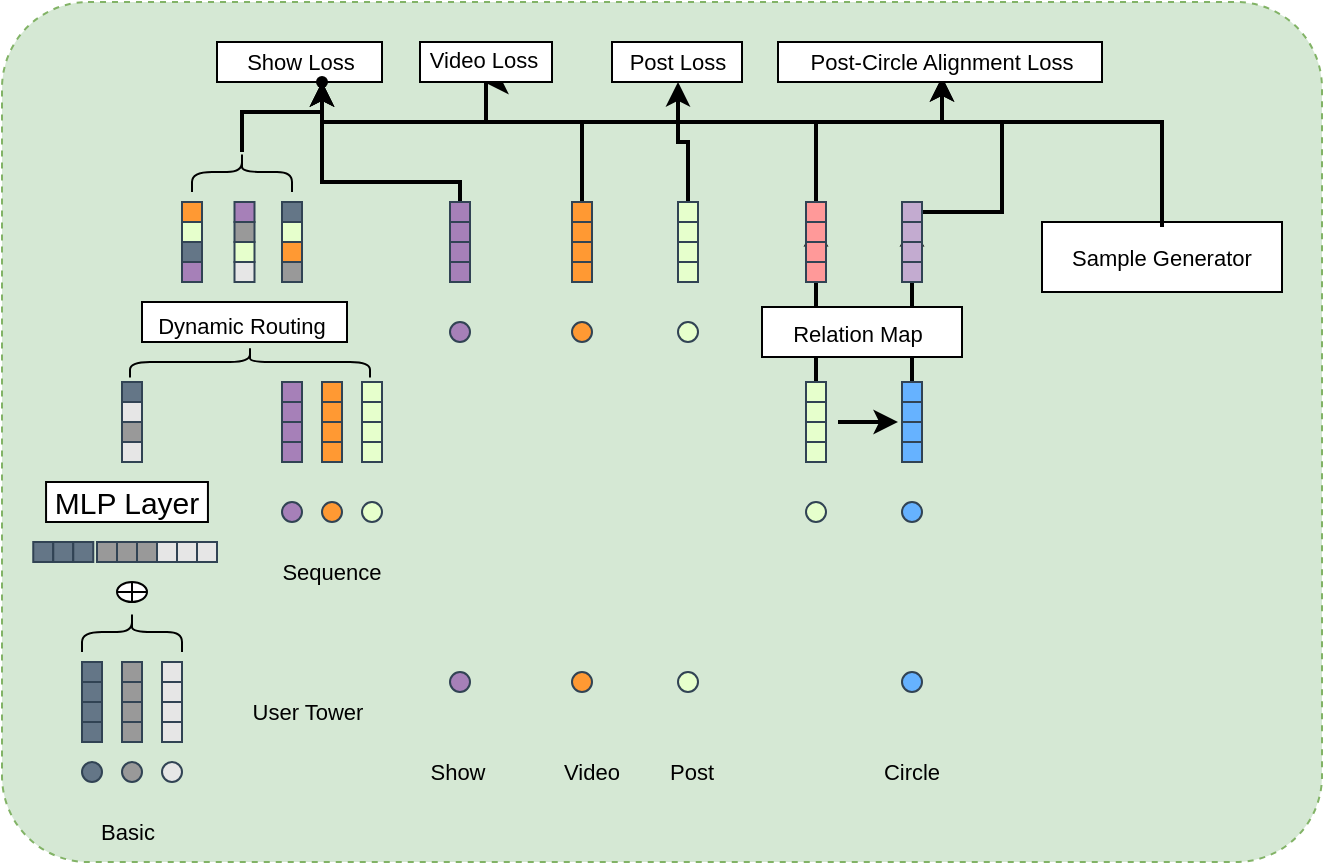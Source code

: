 <mxfile version="16.2.1" type="github">
  <diagram id="RZ9pA3qlwdbwVLFjEw_k" name="Page-1">
    <mxGraphModel dx="1295" dy="674" grid="1" gridSize="10" guides="1" tooltips="1" connect="1" arrows="1" fold="1" page="1" pageScale="1" pageWidth="827" pageHeight="1169" math="0" shadow="0">
      <root>
        <mxCell id="0" />
        <mxCell id="1" parent="0" />
        <mxCell id="PCAq63UFogYoL67APsC8-2" value="" style="rounded=1;whiteSpace=wrap;html=1;dashed=1;fontSize=8;fillColor=#D5E8D4;strokeColor=#82b366;arcSize=10;" vertex="1" parent="1">
          <mxGeometry x="240" y="220" width="660" height="430" as="geometry" />
        </mxCell>
        <mxCell id="PCAq63UFogYoL67APsC8-3" value="" style="rounded=0;whiteSpace=wrap;html=1;fontSize=11;" vertex="1" parent="1">
          <mxGeometry x="760" y="330" width="120" height="35" as="geometry" />
        </mxCell>
        <mxCell id="PCAq63UFogYoL67APsC8-4" value="" style="edgeStyle=orthogonalEdgeStyle;rounded=0;orthogonalLoop=1;jettySize=auto;html=1;fontSize=11;strokeWidth=2;" edge="1" parent="1" source="PCAq63UFogYoL67APsC8-5" target="PCAq63UFogYoL67APsC8-94">
          <mxGeometry relative="1" as="geometry">
            <Array as="points">
              <mxPoint x="820" y="280" />
              <mxPoint x="400" y="280" />
            </Array>
          </mxGeometry>
        </mxCell>
        <mxCell id="PCAq63UFogYoL67APsC8-5" value="Sample Generator" style="text;html=1;align=center;verticalAlign=middle;whiteSpace=wrap;rounded=0;fontSize=11;" vertex="1" parent="1">
          <mxGeometry x="760" y="332.5" width="120" height="30" as="geometry" />
        </mxCell>
        <mxCell id="PCAq63UFogYoL67APsC8-6" value="" style="ellipse;whiteSpace=wrap;html=1;aspect=fixed;fontSize=6;fillColor=#647687;fontColor=#ffffff;strokeColor=#314354;direction=west;" vertex="1" parent="1">
          <mxGeometry x="280" y="600" width="10" height="10" as="geometry" />
        </mxCell>
        <mxCell id="PCAq63UFogYoL67APsC8-7" value="" style="ellipse;whiteSpace=wrap;html=1;aspect=fixed;fontSize=6;fillColor=#999999;fontColor=#ffffff;strokeColor=#314354;direction=west;" vertex="1" parent="1">
          <mxGeometry x="300" y="600" width="10" height="10" as="geometry" />
        </mxCell>
        <mxCell id="PCAq63UFogYoL67APsC8-8" value="" style="ellipse;whiteSpace=wrap;html=1;aspect=fixed;fontSize=6;fillColor=#E6E6E6;fontColor=#ffffff;strokeColor=#314354;direction=west;" vertex="1" parent="1">
          <mxGeometry x="320" y="600" width="10" height="10" as="geometry" />
        </mxCell>
        <mxCell id="PCAq63UFogYoL67APsC8-9" value="" style="rounded=0;whiteSpace=wrap;html=1;fillColor=#647687;fontColor=#ffffff;strokeColor=#314354;" vertex="1" parent="1">
          <mxGeometry x="280" y="580" width="10" height="10" as="geometry" />
        </mxCell>
        <mxCell id="PCAq63UFogYoL67APsC8-10" value="" style="rounded=0;whiteSpace=wrap;html=1;fillColor=#647687;fontColor=#ffffff;strokeColor=#314354;" vertex="1" parent="1">
          <mxGeometry x="280" y="550" width="10" height="10" as="geometry" />
        </mxCell>
        <mxCell id="PCAq63UFogYoL67APsC8-11" value="" style="rounded=0;whiteSpace=wrap;html=1;fillColor=#647687;fontColor=#ffffff;strokeColor=#314354;" vertex="1" parent="1">
          <mxGeometry x="280" y="560" width="10" height="10" as="geometry" />
        </mxCell>
        <mxCell id="PCAq63UFogYoL67APsC8-12" value="" style="rounded=0;whiteSpace=wrap;html=1;fillColor=#647687;fontColor=#ffffff;strokeColor=#314354;" vertex="1" parent="1">
          <mxGeometry x="280" y="570" width="10" height="10" as="geometry" />
        </mxCell>
        <mxCell id="PCAq63UFogYoL67APsC8-13" value="" style="rounded=0;whiteSpace=wrap;html=1;fillColor=#999999;fontColor=#ffffff;strokeColor=#314354;" vertex="1" parent="1">
          <mxGeometry x="300" y="580" width="10" height="10" as="geometry" />
        </mxCell>
        <mxCell id="PCAq63UFogYoL67APsC8-14" value="" style="rounded=0;whiteSpace=wrap;html=1;fillColor=#999999;fontColor=#ffffff;strokeColor=#314354;" vertex="1" parent="1">
          <mxGeometry x="300" y="570" width="10" height="10" as="geometry" />
        </mxCell>
        <mxCell id="PCAq63UFogYoL67APsC8-15" value="" style="rounded=0;whiteSpace=wrap;html=1;fillColor=#999999;fontColor=#ffffff;strokeColor=#314354;" vertex="1" parent="1">
          <mxGeometry x="300" y="550" width="10" height="10" as="geometry" />
        </mxCell>
        <mxCell id="PCAq63UFogYoL67APsC8-16" value="" style="rounded=0;whiteSpace=wrap;html=1;fillColor=#999999;fontColor=#ffffff;strokeColor=#314354;" vertex="1" parent="1">
          <mxGeometry x="300" y="560" width="10" height="10" as="geometry" />
        </mxCell>
        <mxCell id="PCAq63UFogYoL67APsC8-17" value="" style="rounded=0;whiteSpace=wrap;html=1;fillColor=#E6E6E6;fontColor=#ffffff;strokeColor=#314354;" vertex="1" parent="1">
          <mxGeometry x="320" y="550" width="10" height="10" as="geometry" />
        </mxCell>
        <mxCell id="PCAq63UFogYoL67APsC8-18" value="" style="rounded=0;whiteSpace=wrap;html=1;fillColor=#E6E6E6;fontColor=#ffffff;strokeColor=#314354;" vertex="1" parent="1">
          <mxGeometry x="320" y="580" width="10" height="10" as="geometry" />
        </mxCell>
        <mxCell id="PCAq63UFogYoL67APsC8-19" value="" style="rounded=0;whiteSpace=wrap;html=1;fillColor=#E6E6E6;fontColor=#ffffff;strokeColor=#314354;" vertex="1" parent="1">
          <mxGeometry x="320" y="570" width="10" height="10" as="geometry" />
        </mxCell>
        <mxCell id="PCAq63UFogYoL67APsC8-20" value="" style="rounded=0;whiteSpace=wrap;html=1;fillColor=#E6E6E6;fontColor=#ffffff;strokeColor=#314354;" vertex="1" parent="1">
          <mxGeometry x="320" y="560" width="10" height="10" as="geometry" />
        </mxCell>
        <mxCell id="PCAq63UFogYoL67APsC8-21" value="" style="shape=curlyBracket;whiteSpace=wrap;html=1;rounded=1;flipH=1;fillColor=#E6E6E6;gradientColor=#ffffff;rotation=-90;" vertex="1" parent="1">
          <mxGeometry x="295" y="510" width="20" height="50" as="geometry" />
        </mxCell>
        <mxCell id="PCAq63UFogYoL67APsC8-22" value="" style="shape=orEllipse;perimeter=ellipsePerimeter;whiteSpace=wrap;html=1;backgroundOutline=1;fontSize=15;" vertex="1" parent="1">
          <mxGeometry x="297.5" y="510" width="15" height="10" as="geometry" />
        </mxCell>
        <mxCell id="PCAq63UFogYoL67APsC8-23" value="" style="rounded=0;whiteSpace=wrap;html=1;fillColor=#647687;fontColor=#ffffff;strokeColor=#314354;" vertex="1" parent="1">
          <mxGeometry x="255.63" y="490" width="10" height="10" as="geometry" />
        </mxCell>
        <mxCell id="PCAq63UFogYoL67APsC8-24" value="" style="rounded=0;whiteSpace=wrap;html=1;fillColor=#999999;fontColor=#ffffff;strokeColor=#314354;" vertex="1" parent="1">
          <mxGeometry x="287.5" y="490" width="10" height="10" as="geometry" />
        </mxCell>
        <mxCell id="PCAq63UFogYoL67APsC8-25" value="" style="rounded=0;whiteSpace=wrap;html=1;fillColor=#999999;fontColor=#ffffff;strokeColor=#314354;" vertex="1" parent="1">
          <mxGeometry x="297.5" y="490" width="10" height="10" as="geometry" />
        </mxCell>
        <mxCell id="PCAq63UFogYoL67APsC8-26" value="" style="rounded=0;whiteSpace=wrap;html=1;fillColor=#E6E6E6;fontColor=#ffffff;strokeColor=#314354;" vertex="1" parent="1">
          <mxGeometry x="317.5" y="490" width="10" height="10" as="geometry" />
        </mxCell>
        <mxCell id="PCAq63UFogYoL67APsC8-27" value="" style="rounded=0;whiteSpace=wrap;html=1;fillColor=#E6E6E6;fontColor=#ffffff;strokeColor=#314354;" vertex="1" parent="1">
          <mxGeometry x="327.5" y="490" width="10" height="10" as="geometry" />
        </mxCell>
        <mxCell id="PCAq63UFogYoL67APsC8-28" value="" style="rounded=0;whiteSpace=wrap;html=1;fillColor=#E6E6E6;fontColor=#ffffff;strokeColor=#314354;" vertex="1" parent="1">
          <mxGeometry x="337.5" y="490" width="10" height="10" as="geometry" />
        </mxCell>
        <mxCell id="PCAq63UFogYoL67APsC8-29" value="" style="rounded=0;whiteSpace=wrap;html=1;fillColor=#E6E6E6;fontColor=#ffffff;strokeColor=#314354;" vertex="1" parent="1">
          <mxGeometry x="300" y="420" width="10" height="10" as="geometry" />
        </mxCell>
        <mxCell id="PCAq63UFogYoL67APsC8-30" value="" style="rounded=0;whiteSpace=wrap;html=1;fillColor=#647687;fontColor=#ffffff;strokeColor=#314354;" vertex="1" parent="1">
          <mxGeometry x="265.63" y="490" width="10" height="10" as="geometry" />
        </mxCell>
        <mxCell id="PCAq63UFogYoL67APsC8-31" value="" style="rounded=0;whiteSpace=wrap;html=1;fillColor=#647687;fontColor=#ffffff;strokeColor=#314354;" vertex="1" parent="1">
          <mxGeometry x="275.63" y="490" width="10" height="10" as="geometry" />
        </mxCell>
        <mxCell id="PCAq63UFogYoL67APsC8-32" value="" style="rounded=0;whiteSpace=wrap;html=1;fillColor=#999999;fontColor=#ffffff;strokeColor=#314354;" vertex="1" parent="1">
          <mxGeometry x="307.5" y="490" width="10" height="10" as="geometry" />
        </mxCell>
        <mxCell id="PCAq63UFogYoL67APsC8-33" value="MLP Layer" style="rounded=0;whiteSpace=wrap;html=1;fontSize=15;" vertex="1" parent="1">
          <mxGeometry x="262.03" y="460" width="80.94" height="20" as="geometry" />
        </mxCell>
        <mxCell id="PCAq63UFogYoL67APsC8-34" value="" style="rounded=0;whiteSpace=wrap;html=1;fillColor=#647687;fontColor=#ffffff;strokeColor=#314354;" vertex="1" parent="1">
          <mxGeometry x="300" y="410" width="10" height="10" as="geometry" />
        </mxCell>
        <mxCell id="PCAq63UFogYoL67APsC8-35" value="" style="rounded=0;whiteSpace=wrap;html=1;fillColor=#999999;fontColor=#ffffff;strokeColor=#314354;" vertex="1" parent="1">
          <mxGeometry x="300" y="430" width="10" height="10" as="geometry" />
        </mxCell>
        <mxCell id="PCAq63UFogYoL67APsC8-36" value="" style="rounded=0;whiteSpace=wrap;html=1;fillColor=#E6E6E6;fontColor=#ffffff;strokeColor=#314354;" vertex="1" parent="1">
          <mxGeometry x="300" y="440" width="10" height="10" as="geometry" />
        </mxCell>
        <mxCell id="PCAq63UFogYoL67APsC8-37" value="" style="ellipse;whiteSpace=wrap;html=1;aspect=fixed;fontSize=6;fillColor=#A680B8;fontColor=#ffffff;strokeColor=#314354;direction=west;" vertex="1" parent="1">
          <mxGeometry x="380" y="470" width="10" height="10" as="geometry" />
        </mxCell>
        <mxCell id="PCAq63UFogYoL67APsC8-38" value="" style="ellipse;whiteSpace=wrap;html=1;aspect=fixed;fontSize=6;fillColor=#FF9933;fontColor=#ffffff;strokeColor=#314354;direction=west;" vertex="1" parent="1">
          <mxGeometry x="400" y="470" width="10" height="10" as="geometry" />
        </mxCell>
        <mxCell id="PCAq63UFogYoL67APsC8-39" value="" style="ellipse;whiteSpace=wrap;html=1;aspect=fixed;fontSize=6;fillColor=#E6FFCC;fontColor=#ffffff;strokeColor=#314354;direction=west;" vertex="1" parent="1">
          <mxGeometry x="420" y="470" width="10" height="10" as="geometry" />
        </mxCell>
        <mxCell id="PCAq63UFogYoL67APsC8-40" value="" style="rounded=0;whiteSpace=wrap;html=1;fillColor=#A680B8;fontColor=#ffffff;strokeColor=#314354;" vertex="1" parent="1">
          <mxGeometry x="380" y="440" width="10" height="10" as="geometry" />
        </mxCell>
        <mxCell id="PCAq63UFogYoL67APsC8-41" value="" style="rounded=0;whiteSpace=wrap;html=1;fillColor=#A680B8;fontColor=#ffffff;strokeColor=#314354;" vertex="1" parent="1">
          <mxGeometry x="380" y="430" width="10" height="10" as="geometry" />
        </mxCell>
        <mxCell id="PCAq63UFogYoL67APsC8-42" value="" style="rounded=0;whiteSpace=wrap;html=1;fillColor=#A680B8;fontColor=#ffffff;strokeColor=#314354;" vertex="1" parent="1">
          <mxGeometry x="380" y="420" width="10" height="10" as="geometry" />
        </mxCell>
        <mxCell id="PCAq63UFogYoL67APsC8-43" value="" style="rounded=0;whiteSpace=wrap;html=1;fillColor=#FF9933;fontColor=#ffffff;strokeColor=#314354;" vertex="1" parent="1">
          <mxGeometry x="400" y="440" width="10" height="10" as="geometry" />
        </mxCell>
        <mxCell id="PCAq63UFogYoL67APsC8-44" value="" style="rounded=0;whiteSpace=wrap;html=1;fillColor=#FF9933;fontColor=#ffffff;strokeColor=#314354;" vertex="1" parent="1">
          <mxGeometry x="400" y="430" width="10" height="10" as="geometry" />
        </mxCell>
        <mxCell id="PCAq63UFogYoL67APsC8-45" value="" style="rounded=0;whiteSpace=wrap;html=1;fillColor=#FF9933;fontColor=#ffffff;strokeColor=#314354;" vertex="1" parent="1">
          <mxGeometry x="400" y="410" width="10" height="10" as="geometry" />
        </mxCell>
        <mxCell id="PCAq63UFogYoL67APsC8-46" value="" style="rounded=0;whiteSpace=wrap;html=1;fillColor=#E6FFCC;fontColor=#ffffff;strokeColor=#314354;" vertex="1" parent="1">
          <mxGeometry x="420" y="440" width="10" height="10" as="geometry" />
        </mxCell>
        <mxCell id="PCAq63UFogYoL67APsC8-47" value="" style="rounded=0;whiteSpace=wrap;html=1;fillColor=#E6FFCC;fontColor=#ffffff;strokeColor=#314354;" vertex="1" parent="1">
          <mxGeometry x="420" y="430" width="10" height="10" as="geometry" />
        </mxCell>
        <mxCell id="PCAq63UFogYoL67APsC8-48" value="" style="rounded=0;whiteSpace=wrap;html=1;fillColor=#E6FFCC;fontColor=#ffffff;strokeColor=#314354;" vertex="1" parent="1">
          <mxGeometry x="420" y="410" width="10" height="10" as="geometry" />
        </mxCell>
        <mxCell id="PCAq63UFogYoL67APsC8-49" value="" style="rounded=0;whiteSpace=wrap;html=1;fillColor=#E6FFCC;fontColor=#ffffff;strokeColor=#314354;" vertex="1" parent="1">
          <mxGeometry x="420" y="420" width="10" height="10" as="geometry" />
        </mxCell>
        <mxCell id="PCAq63UFogYoL67APsC8-50" value="" style="rounded=0;whiteSpace=wrap;html=1;fillColor=#A680B8;fontColor=#ffffff;strokeColor=#314354;" vertex="1" parent="1">
          <mxGeometry x="380" y="410" width="10" height="10" as="geometry" />
        </mxCell>
        <mxCell id="PCAq63UFogYoL67APsC8-51" value="" style="rounded=0;whiteSpace=wrap;html=1;fillColor=#FF9933;fontColor=#ffffff;strokeColor=#314354;" vertex="1" parent="1">
          <mxGeometry x="400" y="420" width="10" height="10" as="geometry" />
        </mxCell>
        <mxCell id="PCAq63UFogYoL67APsC8-52" value="" style="rounded=0;whiteSpace=wrap;html=1;fontSize=11;" vertex="1" parent="1">
          <mxGeometry x="310" y="370" width="102.5" height="20" as="geometry" />
        </mxCell>
        <mxCell id="PCAq63UFogYoL67APsC8-53" value="&lt;font style=&quot;font-size: 11px&quot;&gt;Dynamic Routing&lt;/font&gt;" style="text;html=1;strokeColor=none;fillColor=none;align=center;verticalAlign=middle;whiteSpace=wrap;rounded=0;fontSize=15;" vertex="1" parent="1">
          <mxGeometry x="310" y="365" width="100" height="30" as="geometry" />
        </mxCell>
        <mxCell id="PCAq63UFogYoL67APsC8-54" value="Basic" style="text;html=1;strokeColor=none;fillColor=none;align=center;verticalAlign=middle;whiteSpace=wrap;rounded=0;fontSize=11;" vertex="1" parent="1">
          <mxGeometry x="272.5" y="620" width="60" height="30" as="geometry" />
        </mxCell>
        <mxCell id="PCAq63UFogYoL67APsC8-55" value="Sequence" style="text;html=1;strokeColor=none;fillColor=none;align=center;verticalAlign=middle;whiteSpace=wrap;rounded=0;fontSize=11;" vertex="1" parent="1">
          <mxGeometry x="375" y="490" width="60" height="30" as="geometry" />
        </mxCell>
        <mxCell id="PCAq63UFogYoL67APsC8-56" value="" style="rounded=0;whiteSpace=wrap;html=1;fillColor=#E6FFCC;fontColor=#ffffff;strokeColor=#314354;" vertex="1" parent="1">
          <mxGeometry x="330" y="330" width="10" height="10" as="geometry" />
        </mxCell>
        <mxCell id="PCAq63UFogYoL67APsC8-57" value="" style="rounded=0;whiteSpace=wrap;html=1;fillColor=#647687;fontColor=#ffffff;strokeColor=#314354;" vertex="1" parent="1">
          <mxGeometry x="330" y="340" width="10" height="10" as="geometry" />
        </mxCell>
        <mxCell id="PCAq63UFogYoL67APsC8-58" value="" style="rounded=0;whiteSpace=wrap;html=1;fillColor=#A680B8;fontColor=#ffffff;strokeColor=#314354;" vertex="1" parent="1">
          <mxGeometry x="330" y="350" width="10" height="10" as="geometry" />
        </mxCell>
        <mxCell id="PCAq63UFogYoL67APsC8-59" value="" style="rounded=0;whiteSpace=wrap;html=1;fillColor=#FF9933;fontColor=#ffffff;strokeColor=#314354;" vertex="1" parent="1">
          <mxGeometry x="330" y="320" width="10" height="10" as="geometry" />
        </mxCell>
        <mxCell id="PCAq63UFogYoL67APsC8-60" value="" style="rounded=0;whiteSpace=wrap;html=1;fillColor=#E6E6E6;fontColor=#ffffff;strokeColor=#314354;" vertex="1" parent="1">
          <mxGeometry x="356.25" y="350" width="10" height="10" as="geometry" />
        </mxCell>
        <mxCell id="PCAq63UFogYoL67APsC8-61" value="" style="rounded=0;whiteSpace=wrap;html=1;fillColor=#E6FFCC;fontColor=#ffffff;strokeColor=#314354;" vertex="1" parent="1">
          <mxGeometry x="356.25" y="340" width="10" height="10" as="geometry" />
        </mxCell>
        <mxCell id="PCAq63UFogYoL67APsC8-62" value="" style="rounded=0;whiteSpace=wrap;html=1;fillColor=#999999;fontColor=#ffffff;strokeColor=#314354;" vertex="1" parent="1">
          <mxGeometry x="356.25" y="330" width="10" height="10" as="geometry" />
        </mxCell>
        <mxCell id="PCAq63UFogYoL67APsC8-63" value="" style="rounded=0;whiteSpace=wrap;html=1;fillColor=#A680B8;fontColor=#ffffff;strokeColor=#314354;" vertex="1" parent="1">
          <mxGeometry x="356.25" y="320" width="10" height="10" as="geometry" />
        </mxCell>
        <mxCell id="PCAq63UFogYoL67APsC8-64" value="" style="rounded=0;whiteSpace=wrap;html=1;fillColor=#999999;fontColor=#ffffff;strokeColor=#314354;" vertex="1" parent="1">
          <mxGeometry x="380" y="350" width="10" height="10" as="geometry" />
        </mxCell>
        <mxCell id="PCAq63UFogYoL67APsC8-65" value="" style="rounded=0;whiteSpace=wrap;html=1;fillColor=#FF9933;fontColor=#ffffff;strokeColor=#314354;" vertex="1" parent="1">
          <mxGeometry x="380" y="340" width="10" height="10" as="geometry" />
        </mxCell>
        <mxCell id="PCAq63UFogYoL67APsC8-66" value="" style="rounded=0;whiteSpace=wrap;html=1;fillColor=#E6FFCC;fontColor=#ffffff;strokeColor=#314354;" vertex="1" parent="1">
          <mxGeometry x="380" y="330" width="10" height="10" as="geometry" />
        </mxCell>
        <mxCell id="PCAq63UFogYoL67APsC8-67" value="" style="rounded=0;whiteSpace=wrap;html=1;fillColor=#647687;fontColor=#ffffff;strokeColor=#314354;" vertex="1" parent="1">
          <mxGeometry x="380" y="320" width="10" height="10" as="geometry" />
        </mxCell>
        <mxCell id="PCAq63UFogYoL67APsC8-68" value="User Tower" style="text;html=1;strokeColor=none;fillColor=none;align=center;verticalAlign=middle;whiteSpace=wrap;rounded=0;fontSize=11;" vertex="1" parent="1">
          <mxGeometry x="342.97" y="555" width="100" height="40" as="geometry" />
        </mxCell>
        <mxCell id="PCAq63UFogYoL67APsC8-69" value="" style="ellipse;whiteSpace=wrap;html=1;aspect=fixed;fontSize=6;fillColor=#A680B8;fontColor=#ffffff;strokeColor=#314354;direction=west;" vertex="1" parent="1">
          <mxGeometry x="464" y="380" width="10" height="10" as="geometry" />
        </mxCell>
        <mxCell id="PCAq63UFogYoL67APsC8-70" value="" style="ellipse;whiteSpace=wrap;html=1;aspect=fixed;fontSize=6;fillColor=#FF9933;fontColor=#ffffff;strokeColor=#314354;direction=west;" vertex="1" parent="1">
          <mxGeometry x="525" y="380" width="10" height="10" as="geometry" />
        </mxCell>
        <mxCell id="PCAq63UFogYoL67APsC8-71" value="" style="rounded=0;whiteSpace=wrap;html=1;fillColor=#A680B8;fontColor=#ffffff;strokeColor=#314354;" vertex="1" parent="1">
          <mxGeometry x="464" y="340" width="10" height="10" as="geometry" />
        </mxCell>
        <mxCell id="PCAq63UFogYoL67APsC8-72" value="" style="rounded=0;whiteSpace=wrap;html=1;fillColor=#A680B8;fontColor=#ffffff;strokeColor=#314354;" vertex="1" parent="1">
          <mxGeometry x="464" y="330" width="10" height="10" as="geometry" />
        </mxCell>
        <mxCell id="PCAq63UFogYoL67APsC8-73" value="" style="edgeStyle=orthogonalEdgeStyle;rounded=0;orthogonalLoop=1;jettySize=auto;html=1;fontSize=11;strokeWidth=2;" edge="1" parent="1" source="PCAq63UFogYoL67APsC8-74" target="PCAq63UFogYoL67APsC8-93">
          <mxGeometry relative="1" as="geometry">
            <Array as="points">
              <mxPoint x="469" y="310" />
              <mxPoint x="400" y="310" />
            </Array>
          </mxGeometry>
        </mxCell>
        <mxCell id="PCAq63UFogYoL67APsC8-74" value="" style="rounded=0;whiteSpace=wrap;html=1;fillColor=#A680B8;fontColor=#ffffff;strokeColor=#314354;" vertex="1" parent="1">
          <mxGeometry x="464" y="320" width="10" height="10" as="geometry" />
        </mxCell>
        <mxCell id="PCAq63UFogYoL67APsC8-75" value="" style="rounded=0;whiteSpace=wrap;html=1;fillColor=#FF9933;fontColor=#ffffff;strokeColor=#314354;" vertex="1" parent="1">
          <mxGeometry x="525" y="350" width="10" height="10" as="geometry" />
        </mxCell>
        <mxCell id="PCAq63UFogYoL67APsC8-76" value="" style="rounded=0;whiteSpace=wrap;html=1;fillColor=#FF9933;fontColor=#ffffff;strokeColor=#314354;" vertex="1" parent="1">
          <mxGeometry x="525" y="340" width="10" height="10" as="geometry" />
        </mxCell>
        <mxCell id="PCAq63UFogYoL67APsC8-77" value="" style="rounded=0;whiteSpace=wrap;html=1;fillColor=#FF9933;fontColor=#ffffff;strokeColor=#314354;" vertex="1" parent="1">
          <mxGeometry x="525" y="330" width="10" height="10" as="geometry" />
        </mxCell>
        <mxCell id="PCAq63UFogYoL67APsC8-78" value="" style="edgeStyle=orthogonalEdgeStyle;rounded=0;orthogonalLoop=1;jettySize=auto;html=1;fontSize=11;strokeWidth=2;entryX=0.5;entryY=1;entryDx=0;entryDy=0;" edge="1" parent="1" source="PCAq63UFogYoL67APsC8-79" target="PCAq63UFogYoL67APsC8-130">
          <mxGeometry relative="1" as="geometry">
            <Array as="points">
              <mxPoint x="530" y="280" />
              <mxPoint x="482" y="280" />
            </Array>
          </mxGeometry>
        </mxCell>
        <mxCell id="PCAq63UFogYoL67APsC8-79" value="" style="rounded=0;whiteSpace=wrap;html=1;fillColor=#FF9933;fontColor=#ffffff;strokeColor=#314354;" vertex="1" parent="1">
          <mxGeometry x="525" y="320" width="10" height="10" as="geometry" />
        </mxCell>
        <mxCell id="PCAq63UFogYoL67APsC8-80" value="" style="rounded=0;whiteSpace=wrap;html=1;fillColor=#A680B8;fontColor=#ffffff;strokeColor=#314354;" vertex="1" parent="1">
          <mxGeometry x="464" y="350" width="10" height="10" as="geometry" />
        </mxCell>
        <mxCell id="PCAq63UFogYoL67APsC8-81" value="" style="ellipse;whiteSpace=wrap;html=1;aspect=fixed;fontSize=6;fillColor=#E6FFCC;fontColor=#ffffff;strokeColor=#314354;direction=west;" vertex="1" parent="1">
          <mxGeometry x="578" y="380" width="10" height="10" as="geometry" />
        </mxCell>
        <mxCell id="PCAq63UFogYoL67APsC8-82" value="" style="rounded=0;whiteSpace=wrap;html=1;fillColor=#E6FFCC;fontColor=#ffffff;strokeColor=#314354;" vertex="1" parent="1">
          <mxGeometry x="578" y="350" width="10" height="10" as="geometry" />
        </mxCell>
        <mxCell id="PCAq63UFogYoL67APsC8-83" value="" style="rounded=0;whiteSpace=wrap;html=1;fillColor=#E6FFCC;fontColor=#ffffff;strokeColor=#314354;" vertex="1" parent="1">
          <mxGeometry x="578" y="340" width="10" height="10" as="geometry" />
        </mxCell>
        <mxCell id="PCAq63UFogYoL67APsC8-84" value="" style="rounded=0;whiteSpace=wrap;html=1;fillColor=#E6FFCC;fontColor=#ffffff;strokeColor=#314354;" vertex="1" parent="1">
          <mxGeometry x="578" y="330" width="10" height="10" as="geometry" />
        </mxCell>
        <mxCell id="PCAq63UFogYoL67APsC8-85" value="" style="edgeStyle=orthogonalEdgeStyle;rounded=0;orthogonalLoop=1;jettySize=auto;html=1;fontSize=11;strokeWidth=2;" edge="1" parent="1" source="PCAq63UFogYoL67APsC8-86">
          <mxGeometry relative="1" as="geometry">
            <mxPoint x="578" y="260" as="targetPoint" />
            <Array as="points">
              <mxPoint x="583" y="290" />
              <mxPoint x="578" y="290" />
            </Array>
          </mxGeometry>
        </mxCell>
        <mxCell id="PCAq63UFogYoL67APsC8-86" value="" style="rounded=0;whiteSpace=wrap;html=1;fillColor=#E6FFCC;fontColor=#ffffff;strokeColor=#314354;" vertex="1" parent="1">
          <mxGeometry x="578" y="320" width="10" height="10" as="geometry" />
        </mxCell>
        <mxCell id="PCAq63UFogYoL67APsC8-87" value="" style="shape=curlyBracket;whiteSpace=wrap;html=1;rounded=1;flipH=1;fillColor=#E6E6E6;gradientColor=#ffffff;rotation=-90;" vertex="1" parent="1">
          <mxGeometry x="356.25" y="340" width="15.5" height="120" as="geometry" />
        </mxCell>
        <mxCell id="PCAq63UFogYoL67APsC8-88" value="Show" style="text;html=1;strokeColor=none;fillColor=none;align=center;verticalAlign=middle;whiteSpace=wrap;rounded=0;fontSize=11;" vertex="1" parent="1">
          <mxGeometry x="438" y="590" width="60" height="30" as="geometry" />
        </mxCell>
        <mxCell id="PCAq63UFogYoL67APsC8-89" value="Video" style="text;html=1;strokeColor=none;fillColor=none;align=center;verticalAlign=middle;whiteSpace=wrap;rounded=0;fontSize=11;" vertex="1" parent="1">
          <mxGeometry x="505" y="590" width="60" height="30" as="geometry" />
        </mxCell>
        <mxCell id="PCAq63UFogYoL67APsC8-90" value="Post" style="text;html=1;strokeColor=none;fillColor=none;align=center;verticalAlign=middle;whiteSpace=wrap;rounded=0;fontSize=11;" vertex="1" parent="1">
          <mxGeometry x="555" y="590" width="60" height="30" as="geometry" />
        </mxCell>
        <mxCell id="PCAq63UFogYoL67APsC8-91" value="" style="edgeStyle=orthogonalEdgeStyle;rounded=0;orthogonalLoop=1;jettySize=auto;html=1;fontSize=11;strokeWidth=2;" edge="1" parent="1" source="PCAq63UFogYoL67APsC8-92" target="PCAq63UFogYoL67APsC8-94">
          <mxGeometry relative="1" as="geometry">
            <Array as="points">
              <mxPoint x="360" y="275" />
              <mxPoint x="400" y="275" />
            </Array>
          </mxGeometry>
        </mxCell>
        <mxCell id="PCAq63UFogYoL67APsC8-92" value="" style="shape=curlyBracket;whiteSpace=wrap;html=1;rounded=1;flipH=1;fillColor=#E6E6E6;gradientColor=#ffffff;rotation=-90;" vertex="1" parent="1">
          <mxGeometry x="350" y="280" width="20" height="50" as="geometry" />
        </mxCell>
        <mxCell id="PCAq63UFogYoL67APsC8-93" value="Show Loss" style="rounded=0;whiteSpace=wrap;html=1;fontSize=11;" vertex="1" parent="1">
          <mxGeometry x="347.5" y="240" width="82.5" height="20" as="geometry" />
        </mxCell>
        <mxCell id="PCAq63UFogYoL67APsC8-94" value="" style="shape=waypoint;sketch=0;size=6;pointerEvents=1;points=[];fillColor=#E6E6E6;resizable=0;rotatable=0;perimeter=centerPerimeter;snapToPoint=1;rounded=1;gradientColor=#ffffff;" vertex="1" parent="1">
          <mxGeometry x="380" y="240" width="40" height="40" as="geometry" />
        </mxCell>
        <mxCell id="PCAq63UFogYoL67APsC8-95" value="" style="ellipse;whiteSpace=wrap;html=1;aspect=fixed;fontSize=6;fillColor=#E6FFCC;fontColor=#ffffff;strokeColor=#314354;direction=west;" vertex="1" parent="1">
          <mxGeometry x="642" y="470" width="10" height="10" as="geometry" />
        </mxCell>
        <mxCell id="PCAq63UFogYoL67APsC8-96" value="" style="ellipse;whiteSpace=wrap;html=1;aspect=fixed;fontSize=6;fillColor=#66B2FF;fontColor=#ffffff;strokeColor=#314354;direction=west;" vertex="1" parent="1">
          <mxGeometry x="690" y="470" width="10" height="10" as="geometry" />
        </mxCell>
        <mxCell id="PCAq63UFogYoL67APsC8-97" value="" style="rounded=0;whiteSpace=wrap;html=1;fillColor=#E6FFCC;fontColor=#ffffff;strokeColor=#314354;" vertex="1" parent="1">
          <mxGeometry x="642" y="440" width="10" height="10" as="geometry" />
        </mxCell>
        <mxCell id="PCAq63UFogYoL67APsC8-98" value="" style="rounded=0;whiteSpace=wrap;html=1;fillColor=#E6FFCC;fontColor=#ffffff;strokeColor=#314354;" vertex="1" parent="1">
          <mxGeometry x="642" y="430" width="10" height="10" as="geometry" />
        </mxCell>
        <mxCell id="PCAq63UFogYoL67APsC8-99" value="" style="rounded=0;whiteSpace=wrap;html=1;fillColor=#E6FFCC;fontColor=#ffffff;strokeColor=#314354;" vertex="1" parent="1">
          <mxGeometry x="642" y="420" width="10" height="10" as="geometry" />
        </mxCell>
        <mxCell id="PCAq63UFogYoL67APsC8-100" value="" style="edgeStyle=orthogonalEdgeStyle;rounded=0;orthogonalLoop=1;jettySize=auto;html=1;fontSize=11;strokeWidth=2;" edge="1" parent="1" source="PCAq63UFogYoL67APsC8-101" target="PCAq63UFogYoL67APsC8-114">
          <mxGeometry relative="1" as="geometry" />
        </mxCell>
        <mxCell id="PCAq63UFogYoL67APsC8-101" value="" style="rounded=0;whiteSpace=wrap;html=1;fillColor=#E6FFCC;fontColor=#ffffff;strokeColor=#314354;" vertex="1" parent="1">
          <mxGeometry x="642" y="410" width="10" height="10" as="geometry" />
        </mxCell>
        <mxCell id="PCAq63UFogYoL67APsC8-102" value="" style="rounded=0;whiteSpace=wrap;html=1;fillColor=#66B2FF;fontColor=#ffffff;strokeColor=#314354;" vertex="1" parent="1">
          <mxGeometry x="690" y="440" width="10" height="10" as="geometry" />
        </mxCell>
        <mxCell id="PCAq63UFogYoL67APsC8-103" value="" style="rounded=0;whiteSpace=wrap;html=1;fillColor=#66B2FF;fontColor=#ffffff;strokeColor=#314354;" vertex="1" parent="1">
          <mxGeometry x="690" y="430" width="10" height="10" as="geometry" />
        </mxCell>
        <mxCell id="PCAq63UFogYoL67APsC8-104" value="" style="rounded=0;whiteSpace=wrap;html=1;fillColor=#66B2FF;fontColor=#ffffff;strokeColor=#314354;" vertex="1" parent="1">
          <mxGeometry x="690" y="420" width="10" height="10" as="geometry" />
        </mxCell>
        <mxCell id="PCAq63UFogYoL67APsC8-105" value="" style="edgeStyle=orthogonalEdgeStyle;rounded=0;orthogonalLoop=1;jettySize=auto;html=1;fontSize=11;strokeWidth=2;" edge="1" parent="1" source="PCAq63UFogYoL67APsC8-106" target="PCAq63UFogYoL67APsC8-119">
          <mxGeometry relative="1" as="geometry" />
        </mxCell>
        <mxCell id="PCAq63UFogYoL67APsC8-106" value="" style="rounded=0;whiteSpace=wrap;html=1;fillColor=#66B2FF;fontColor=#ffffff;strokeColor=#314354;" vertex="1" parent="1">
          <mxGeometry x="690" y="410" width="10" height="10" as="geometry" />
        </mxCell>
        <mxCell id="PCAq63UFogYoL67APsC8-107" value="" style="endArrow=classic;html=1;rounded=0;fontSize=11;strokeWidth=2;" edge="1" parent="1">
          <mxGeometry width="50" height="50" relative="1" as="geometry">
            <mxPoint x="658" y="430" as="sourcePoint" />
            <mxPoint x="688" y="430" as="targetPoint" />
          </mxGeometry>
        </mxCell>
        <mxCell id="PCAq63UFogYoL67APsC8-108" value="" style="rounded=0;whiteSpace=wrap;html=1;fontSize=11;" vertex="1" parent="1">
          <mxGeometry x="620" y="372.5" width="100" height="25" as="geometry" />
        </mxCell>
        <mxCell id="PCAq63UFogYoL67APsC8-109" value="Relation Map" style="text;html=1;strokeColor=none;fillColor=none;align=center;verticalAlign=middle;whiteSpace=wrap;rounded=0;fontSize=11;" vertex="1" parent="1">
          <mxGeometry x="613" y="375.0" width="110" height="21.75" as="geometry" />
        </mxCell>
        <mxCell id="PCAq63UFogYoL67APsC8-110" value="" style="rounded=0;whiteSpace=wrap;html=1;fillColor=#FF9999;fontColor=#ffffff;strokeColor=#314354;" vertex="1" parent="1">
          <mxGeometry x="642" y="350" width="10" height="10" as="geometry" />
        </mxCell>
        <mxCell id="PCAq63UFogYoL67APsC8-111" value="" style="rounded=0;whiteSpace=wrap;html=1;fillColor=#FF9999;fontColor=#ffffff;strokeColor=#314354;" vertex="1" parent="1">
          <mxGeometry x="642" y="340" width="10" height="10" as="geometry" />
        </mxCell>
        <mxCell id="PCAq63UFogYoL67APsC8-112" value="" style="rounded=0;whiteSpace=wrap;html=1;fillColor=#FF9999;fontColor=#ffffff;strokeColor=#314354;" vertex="1" parent="1">
          <mxGeometry x="642" y="330" width="10" height="10" as="geometry" />
        </mxCell>
        <mxCell id="PCAq63UFogYoL67APsC8-113" value="" style="edgeStyle=orthogonalEdgeStyle;rounded=0;orthogonalLoop=1;jettySize=auto;html=1;fontSize=11;strokeWidth=2;" edge="1" parent="1" source="PCAq63UFogYoL67APsC8-114" target="PCAq63UFogYoL67APsC8-123">
          <mxGeometry relative="1" as="geometry">
            <Array as="points">
              <mxPoint x="647" y="280" />
              <mxPoint x="710" y="280" />
            </Array>
          </mxGeometry>
        </mxCell>
        <mxCell id="PCAq63UFogYoL67APsC8-114" value="" style="rounded=0;whiteSpace=wrap;html=1;fillColor=#FF9999;fontColor=#ffffff;strokeColor=#314354;" vertex="1" parent="1">
          <mxGeometry x="642" y="320" width="10" height="10" as="geometry" />
        </mxCell>
        <mxCell id="PCAq63UFogYoL67APsC8-115" value="" style="rounded=0;whiteSpace=wrap;html=1;fillColor=#C3ABD0;fontColor=#ffffff;strokeColor=#314354;" vertex="1" parent="1">
          <mxGeometry x="690" y="350" width="10" height="10" as="geometry" />
        </mxCell>
        <mxCell id="PCAq63UFogYoL67APsC8-116" value="" style="rounded=0;whiteSpace=wrap;html=1;fillColor=#C3ABD0;fontColor=#ffffff;strokeColor=#314354;" vertex="1" parent="1">
          <mxGeometry x="690" y="340" width="10" height="10" as="geometry" />
        </mxCell>
        <mxCell id="PCAq63UFogYoL67APsC8-117" value="" style="rounded=0;whiteSpace=wrap;html=1;fillColor=#C3ABD0;fontColor=#ffffff;strokeColor=#314354;" vertex="1" parent="1">
          <mxGeometry x="690" y="330" width="10" height="10" as="geometry" />
        </mxCell>
        <mxCell id="PCAq63UFogYoL67APsC8-118" value="" style="edgeStyle=orthogonalEdgeStyle;rounded=0;orthogonalLoop=1;jettySize=auto;html=1;fontSize=11;strokeWidth=2;" edge="1" parent="1" source="PCAq63UFogYoL67APsC8-119" target="PCAq63UFogYoL67APsC8-123">
          <mxGeometry relative="1" as="geometry">
            <Array as="points">
              <mxPoint x="740" y="325" />
              <mxPoint x="740" y="280" />
              <mxPoint x="710" y="280" />
            </Array>
          </mxGeometry>
        </mxCell>
        <mxCell id="PCAq63UFogYoL67APsC8-119" value="" style="rounded=0;whiteSpace=wrap;html=1;fillColor=#C3ABD0;fontColor=#ffffff;strokeColor=#314354;" vertex="1" parent="1">
          <mxGeometry x="690" y="320" width="10" height="10" as="geometry" />
        </mxCell>
        <mxCell id="PCAq63UFogYoL67APsC8-120" value="" style="rounded=0;whiteSpace=wrap;html=1;fontSize=11;" vertex="1" parent="1">
          <mxGeometry x="545" y="240" width="65" height="20" as="geometry" />
        </mxCell>
        <mxCell id="PCAq63UFogYoL67APsC8-121" value="" style="rounded=0;whiteSpace=wrap;html=1;fontSize=11;" vertex="1" parent="1">
          <mxGeometry x="628" y="240" width="162" height="20" as="geometry" />
        </mxCell>
        <mxCell id="PCAq63UFogYoL67APsC8-122" value="Post Loss" style="text;html=1;strokeColor=none;fillColor=none;align=center;verticalAlign=middle;whiteSpace=wrap;rounded=0;fontSize=11;" vertex="1" parent="1">
          <mxGeometry x="548" y="232.5" width="60" height="35" as="geometry" />
        </mxCell>
        <mxCell id="PCAq63UFogYoL67APsC8-123" value="Post-Circle Alignment Loss" style="text;html=1;strokeColor=none;fillColor=none;align=center;verticalAlign=middle;whiteSpace=wrap;rounded=0;fontSize=11;" vertex="1" parent="1">
          <mxGeometry x="630" y="242.5" width="160" height="15" as="geometry" />
        </mxCell>
        <mxCell id="PCAq63UFogYoL67APsC8-124" value="" style="ellipse;whiteSpace=wrap;html=1;aspect=fixed;fontSize=6;fillColor=#A680B8;fontColor=#ffffff;strokeColor=#314354;direction=west;" vertex="1" parent="1">
          <mxGeometry x="464" y="555" width="10" height="10" as="geometry" />
        </mxCell>
        <mxCell id="PCAq63UFogYoL67APsC8-125" value="" style="ellipse;whiteSpace=wrap;html=1;aspect=fixed;fontSize=6;fillColor=#FF9933;fontColor=#ffffff;strokeColor=#314354;direction=west;" vertex="1" parent="1">
          <mxGeometry x="525" y="555" width="10" height="10" as="geometry" />
        </mxCell>
        <mxCell id="PCAq63UFogYoL67APsC8-126" value="" style="ellipse;whiteSpace=wrap;html=1;aspect=fixed;fontSize=6;fillColor=#66B2FF;fontColor=#ffffff;strokeColor=#314354;direction=west;" vertex="1" parent="1">
          <mxGeometry x="690" y="555" width="10" height="10" as="geometry" />
        </mxCell>
        <mxCell id="PCAq63UFogYoL67APsC8-127" value="" style="ellipse;whiteSpace=wrap;html=1;aspect=fixed;fontSize=6;fillColor=#E6FFCC;fontColor=#ffffff;strokeColor=#314354;direction=west;" vertex="1" parent="1">
          <mxGeometry x="578" y="555" width="10" height="10" as="geometry" />
        </mxCell>
        <mxCell id="PCAq63UFogYoL67APsC8-128" value="Circle" style="text;html=1;strokeColor=none;fillColor=none;align=center;verticalAlign=middle;whiteSpace=wrap;rounded=0;fontSize=11;" vertex="1" parent="1">
          <mxGeometry x="665" y="590" width="60" height="30" as="geometry" />
        </mxCell>
        <mxCell id="PCAq63UFogYoL67APsC8-129" value="" style="rounded=0;whiteSpace=wrap;html=1;fontSize=11;" vertex="1" parent="1">
          <mxGeometry x="449" y="240" width="66" height="20" as="geometry" />
        </mxCell>
        <mxCell id="PCAq63UFogYoL67APsC8-130" value="Video Loss" style="text;html=1;align=center;verticalAlign=middle;whiteSpace=wrap;rounded=0;fontSize=11;" vertex="1" parent="1">
          <mxGeometry x="449" y="237.5" width="64" height="22.5" as="geometry" />
        </mxCell>
      </root>
    </mxGraphModel>
  </diagram>
</mxfile>
